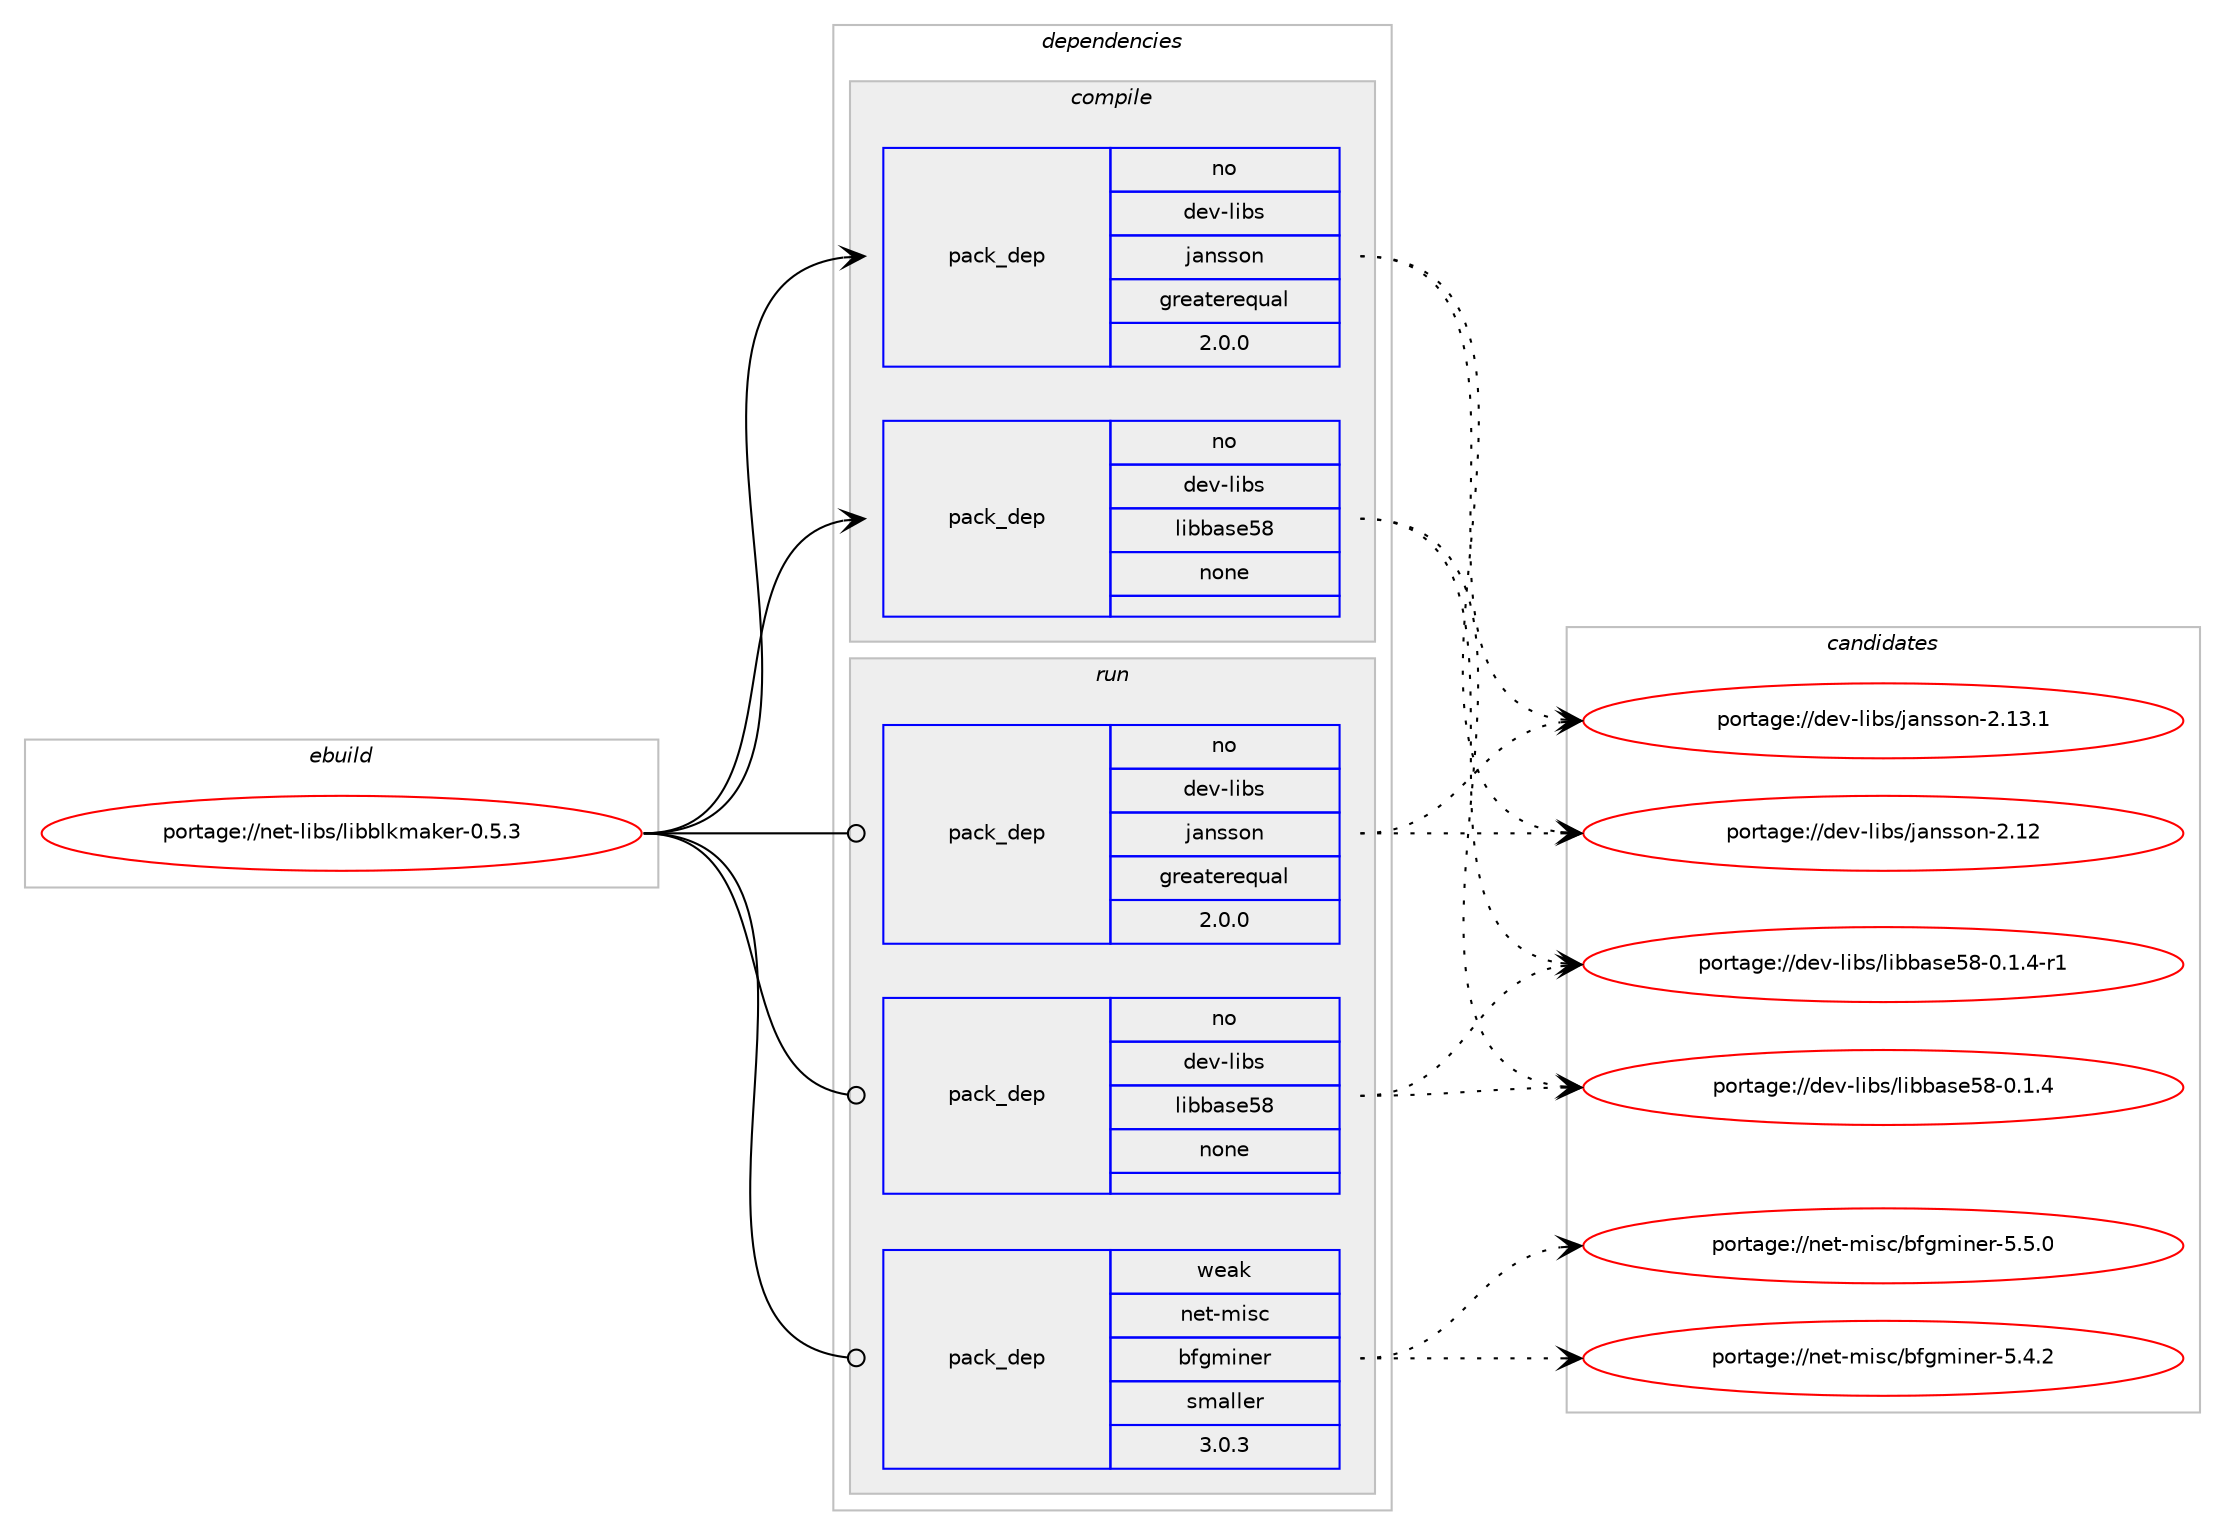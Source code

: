 digraph prolog {

# *************
# Graph options
# *************

newrank=true;
concentrate=true;
compound=true;
graph [rankdir=LR,fontname=Helvetica,fontsize=10,ranksep=1.5];#, ranksep=2.5, nodesep=0.2];
edge  [arrowhead=vee];
node  [fontname=Helvetica,fontsize=10];

# **********
# The ebuild
# **********

subgraph cluster_leftcol {
color=gray;
rank=same;
label=<<i>ebuild</i>>;
id [label="portage://net-libs/libblkmaker-0.5.3", color=red, width=4, href="../net-libs/libblkmaker-0.5.3.svg"];
}

# ****************
# The dependencies
# ****************

subgraph cluster_midcol {
color=gray;
label=<<i>dependencies</i>>;
subgraph cluster_compile {
fillcolor="#eeeeee";
style=filled;
label=<<i>compile</i>>;
subgraph pack3147 {
dependency3876 [label=<<TABLE BORDER="0" CELLBORDER="1" CELLSPACING="0" CELLPADDING="4" WIDTH="220"><TR><TD ROWSPAN="6" CELLPADDING="30">pack_dep</TD></TR><TR><TD WIDTH="110">no</TD></TR><TR><TD>dev-libs</TD></TR><TR><TD>jansson</TD></TR><TR><TD>greaterequal</TD></TR><TR><TD>2.0.0</TD></TR></TABLE>>, shape=none, color=blue];
}
id:e -> dependency3876:w [weight=20,style="solid",arrowhead="vee"];
subgraph pack3148 {
dependency3877 [label=<<TABLE BORDER="0" CELLBORDER="1" CELLSPACING="0" CELLPADDING="4" WIDTH="220"><TR><TD ROWSPAN="6" CELLPADDING="30">pack_dep</TD></TR><TR><TD WIDTH="110">no</TD></TR><TR><TD>dev-libs</TD></TR><TR><TD>libbase58</TD></TR><TR><TD>none</TD></TR><TR><TD></TD></TR></TABLE>>, shape=none, color=blue];
}
id:e -> dependency3877:w [weight=20,style="solid",arrowhead="vee"];
}
subgraph cluster_compileandrun {
fillcolor="#eeeeee";
style=filled;
label=<<i>compile and run</i>>;
}
subgraph cluster_run {
fillcolor="#eeeeee";
style=filled;
label=<<i>run</i>>;
subgraph pack3149 {
dependency3878 [label=<<TABLE BORDER="0" CELLBORDER="1" CELLSPACING="0" CELLPADDING="4" WIDTH="220"><TR><TD ROWSPAN="6" CELLPADDING="30">pack_dep</TD></TR><TR><TD WIDTH="110">no</TD></TR><TR><TD>dev-libs</TD></TR><TR><TD>jansson</TD></TR><TR><TD>greaterequal</TD></TR><TR><TD>2.0.0</TD></TR></TABLE>>, shape=none, color=blue];
}
id:e -> dependency3878:w [weight=20,style="solid",arrowhead="odot"];
subgraph pack3150 {
dependency3879 [label=<<TABLE BORDER="0" CELLBORDER="1" CELLSPACING="0" CELLPADDING="4" WIDTH="220"><TR><TD ROWSPAN="6" CELLPADDING="30">pack_dep</TD></TR><TR><TD WIDTH="110">no</TD></TR><TR><TD>dev-libs</TD></TR><TR><TD>libbase58</TD></TR><TR><TD>none</TD></TR><TR><TD></TD></TR></TABLE>>, shape=none, color=blue];
}
id:e -> dependency3879:w [weight=20,style="solid",arrowhead="odot"];
subgraph pack3151 {
dependency3880 [label=<<TABLE BORDER="0" CELLBORDER="1" CELLSPACING="0" CELLPADDING="4" WIDTH="220"><TR><TD ROWSPAN="6" CELLPADDING="30">pack_dep</TD></TR><TR><TD WIDTH="110">weak</TD></TR><TR><TD>net-misc</TD></TR><TR><TD>bfgminer</TD></TR><TR><TD>smaller</TD></TR><TR><TD>3.0.3</TD></TR></TABLE>>, shape=none, color=blue];
}
id:e -> dependency3880:w [weight=20,style="solid",arrowhead="odot"];
}
}

# **************
# The candidates
# **************

subgraph cluster_choices {
rank=same;
color=gray;
label=<<i>candidates</i>>;

subgraph choice3147 {
color=black;
nodesep=1;
choice1001011184510810598115471069711011511511111045504649514649 [label="portage://dev-libs/jansson-2.13.1", color=red, width=4,href="../dev-libs/jansson-2.13.1.svg"];
choice100101118451081059811547106971101151151111104550464950 [label="portage://dev-libs/jansson-2.12", color=red, width=4,href="../dev-libs/jansson-2.12.svg"];
dependency3876:e -> choice1001011184510810598115471069711011511511111045504649514649:w [style=dotted,weight="100"];
dependency3876:e -> choice100101118451081059811547106971101151151111104550464950:w [style=dotted,weight="100"];
}
subgraph choice3148 {
color=black;
nodesep=1;
choice10010111845108105981154710810598989711510153564548464946524511449 [label="portage://dev-libs/libbase58-0.1.4-r1", color=red, width=4,href="../dev-libs/libbase58-0.1.4-r1.svg"];
choice1001011184510810598115471081059898971151015356454846494652 [label="portage://dev-libs/libbase58-0.1.4", color=red, width=4,href="../dev-libs/libbase58-0.1.4.svg"];
dependency3877:e -> choice10010111845108105981154710810598989711510153564548464946524511449:w [style=dotted,weight="100"];
dependency3877:e -> choice1001011184510810598115471081059898971151015356454846494652:w [style=dotted,weight="100"];
}
subgraph choice3149 {
color=black;
nodesep=1;
choice1001011184510810598115471069711011511511111045504649514649 [label="portage://dev-libs/jansson-2.13.1", color=red, width=4,href="../dev-libs/jansson-2.13.1.svg"];
choice100101118451081059811547106971101151151111104550464950 [label="portage://dev-libs/jansson-2.12", color=red, width=4,href="../dev-libs/jansson-2.12.svg"];
dependency3878:e -> choice1001011184510810598115471069711011511511111045504649514649:w [style=dotted,weight="100"];
dependency3878:e -> choice100101118451081059811547106971101151151111104550464950:w [style=dotted,weight="100"];
}
subgraph choice3150 {
color=black;
nodesep=1;
choice10010111845108105981154710810598989711510153564548464946524511449 [label="portage://dev-libs/libbase58-0.1.4-r1", color=red, width=4,href="../dev-libs/libbase58-0.1.4-r1.svg"];
choice1001011184510810598115471081059898971151015356454846494652 [label="portage://dev-libs/libbase58-0.1.4", color=red, width=4,href="../dev-libs/libbase58-0.1.4.svg"];
dependency3879:e -> choice10010111845108105981154710810598989711510153564548464946524511449:w [style=dotted,weight="100"];
dependency3879:e -> choice1001011184510810598115471081059898971151015356454846494652:w [style=dotted,weight="100"];
}
subgraph choice3151 {
color=black;
nodesep=1;
choice11010111645109105115994798102103109105110101114455346534648 [label="portage://net-misc/bfgminer-5.5.0", color=red, width=4,href="../net-misc/bfgminer-5.5.0.svg"];
choice11010111645109105115994798102103109105110101114455346524650 [label="portage://net-misc/bfgminer-5.4.2", color=red, width=4,href="../net-misc/bfgminer-5.4.2.svg"];
dependency3880:e -> choice11010111645109105115994798102103109105110101114455346534648:w [style=dotted,weight="100"];
dependency3880:e -> choice11010111645109105115994798102103109105110101114455346524650:w [style=dotted,weight="100"];
}
}

}
